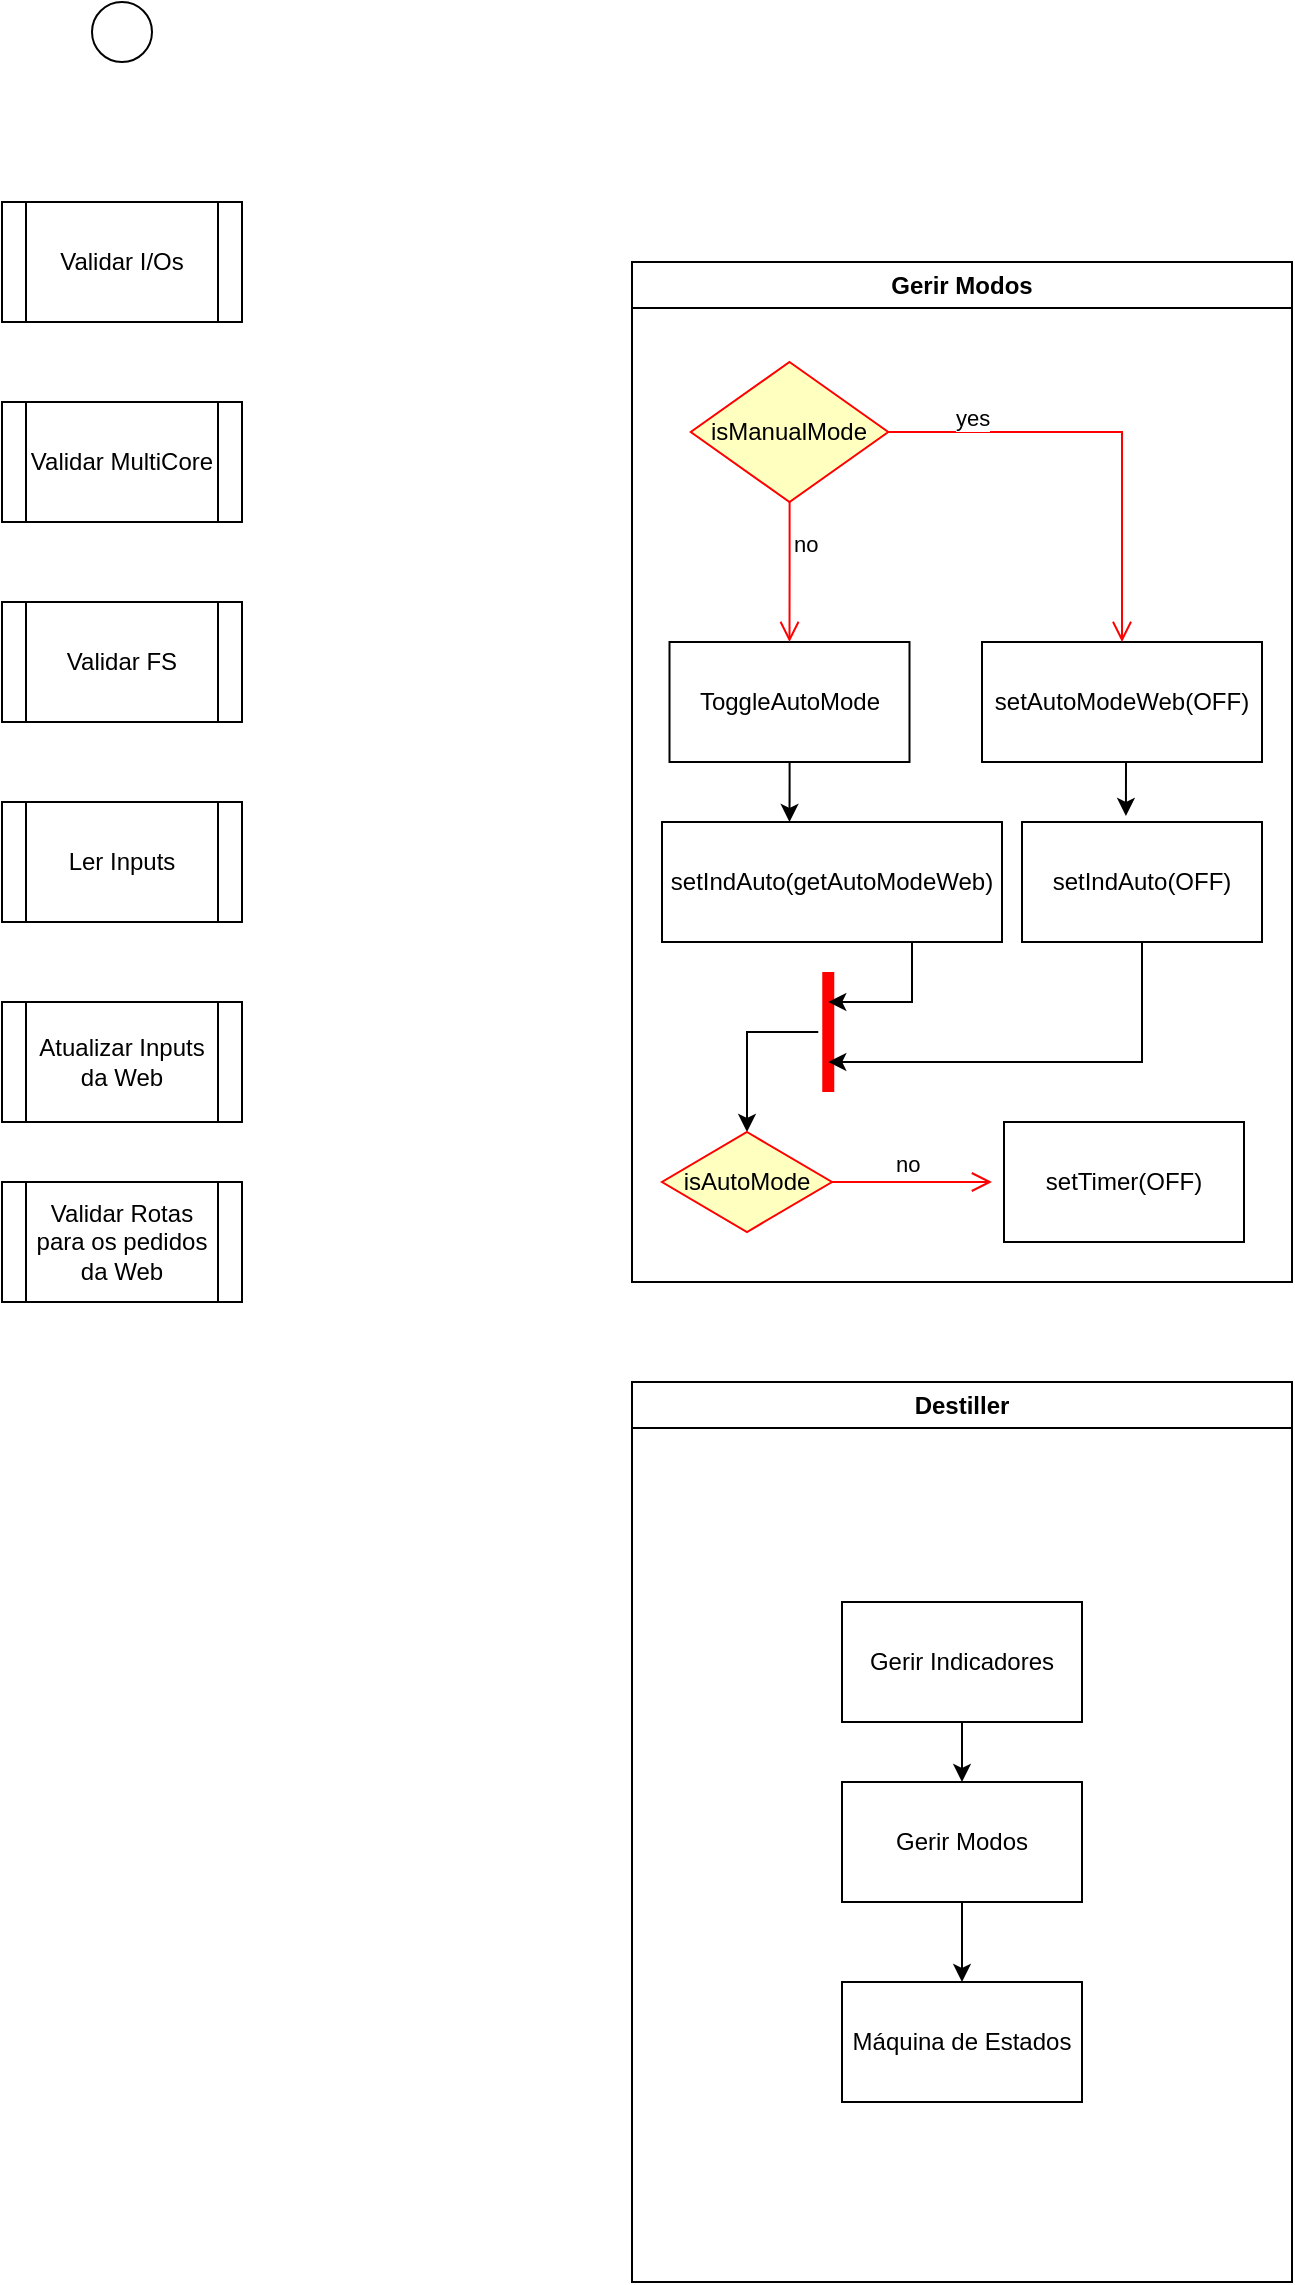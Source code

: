 <mxfile version="24.7.5">
  <diagram name="Página-1" id="likM_Zx0xi8ce1BpOYYx">
    <mxGraphModel dx="1434" dy="844" grid="1" gridSize="10" guides="1" tooltips="1" connect="1" arrows="1" fold="1" page="1" pageScale="1" pageWidth="827" pageHeight="1169" math="0" shadow="0">
      <root>
        <mxCell id="0" />
        <mxCell id="1" parent="0" />
        <mxCell id="CnbaMy-7QA9IRP3xKi6g-1" value="" style="ellipse;whiteSpace=wrap;html=1;" parent="1" vertex="1">
          <mxGeometry x="70" y="100" width="30" height="30" as="geometry" />
        </mxCell>
        <mxCell id="CnbaMy-7QA9IRP3xKi6g-2" value="Validar I/Os" style="shape=process;whiteSpace=wrap;html=1;backgroundOutline=1;" parent="1" vertex="1">
          <mxGeometry x="25" y="200" width="120" height="60" as="geometry" />
        </mxCell>
        <mxCell id="CnbaMy-7QA9IRP3xKi6g-3" value="Validar MultiCore" style="shape=process;whiteSpace=wrap;html=1;backgroundOutline=1;" parent="1" vertex="1">
          <mxGeometry x="25" y="300" width="120" height="60" as="geometry" />
        </mxCell>
        <mxCell id="CnbaMy-7QA9IRP3xKi6g-4" value="Atualizar Inputs da Web" style="shape=process;whiteSpace=wrap;html=1;backgroundOutline=1;" parent="1" vertex="1">
          <mxGeometry x="25" y="600" width="120" height="60" as="geometry" />
        </mxCell>
        <mxCell id="CnbaMy-7QA9IRP3xKi6g-5" value="Ler Inputs" style="shape=process;whiteSpace=wrap;html=1;backgroundOutline=1;" parent="1" vertex="1">
          <mxGeometry x="25" y="500" width="120" height="60" as="geometry" />
        </mxCell>
        <mxCell id="CnbaMy-7QA9IRP3xKi6g-6" value="Validar FS" style="shape=process;whiteSpace=wrap;html=1;backgroundOutline=1;" parent="1" vertex="1">
          <mxGeometry x="25" y="400" width="120" height="60" as="geometry" />
        </mxCell>
        <mxCell id="CnbaMy-7QA9IRP3xKi6g-7" value="Validar Rotas para os pedidos da Web" style="shape=process;whiteSpace=wrap;html=1;backgroundOutline=1;" parent="1" vertex="1">
          <mxGeometry x="25" y="690" width="120" height="60" as="geometry" />
        </mxCell>
        <mxCell id="fGqxRoDkHyo_lbZ63nAY-1" value="Gerir Modos" style="swimlane;whiteSpace=wrap;html=1;" parent="1" vertex="1">
          <mxGeometry x="340" y="230" width="330" height="510" as="geometry" />
        </mxCell>
        <mxCell id="fGqxRoDkHyo_lbZ63nAY-2" value="ToggleAutoMode" style="rounded=0;whiteSpace=wrap;html=1;" parent="fGqxRoDkHyo_lbZ63nAY-1" vertex="1">
          <mxGeometry x="18.75" y="190" width="120" height="60" as="geometry" />
        </mxCell>
        <mxCell id="fGqxRoDkHyo_lbZ63nAY-3" value="setIndAuto(getAutoModeWeb)" style="rounded=0;whiteSpace=wrap;html=1;" parent="fGqxRoDkHyo_lbZ63nAY-1" vertex="1">
          <mxGeometry x="15" y="280" width="170" height="60" as="geometry" />
        </mxCell>
        <mxCell id="fGqxRoDkHyo_lbZ63nAY-4" value="setIndAuto(OFF)" style="rounded=0;whiteSpace=wrap;html=1;" parent="fGqxRoDkHyo_lbZ63nAY-1" vertex="1">
          <mxGeometry x="195" y="280" width="120" height="60" as="geometry" />
        </mxCell>
        <mxCell id="fGqxRoDkHyo_lbZ63nAY-5" value="setAutoModeWeb(OFF)" style="rounded=0;whiteSpace=wrap;html=1;" parent="fGqxRoDkHyo_lbZ63nAY-1" vertex="1">
          <mxGeometry x="175" y="190" width="140" height="60" as="geometry" />
        </mxCell>
        <mxCell id="fGqxRoDkHyo_lbZ63nAY-6" style="edgeStyle=orthogonalEdgeStyle;rounded=0;orthogonalLoop=1;jettySize=auto;html=1;exitX=0.5;exitY=1;exitDx=0;exitDy=0;entryX=0.433;entryY=-0.05;entryDx=0;entryDy=0;entryPerimeter=0;" parent="fGqxRoDkHyo_lbZ63nAY-1" source="fGqxRoDkHyo_lbZ63nAY-5" target="fGqxRoDkHyo_lbZ63nAY-4" edge="1">
          <mxGeometry relative="1" as="geometry" />
        </mxCell>
        <mxCell id="fGqxRoDkHyo_lbZ63nAY-7" value="setTimer(OFF)" style="rounded=0;whiteSpace=wrap;html=1;" parent="fGqxRoDkHyo_lbZ63nAY-1" vertex="1">
          <mxGeometry x="186" y="430" width="120" height="60" as="geometry" />
        </mxCell>
        <mxCell id="fGqxRoDkHyo_lbZ63nAY-8" style="edgeStyle=orthogonalEdgeStyle;rounded=0;orthogonalLoop=1;jettySize=auto;html=1;entryX=0.5;entryY=0;entryDx=0;entryDy=0;" parent="fGqxRoDkHyo_lbZ63nAY-1" source="fGqxRoDkHyo_lbZ63nAY-9" target="fGqxRoDkHyo_lbZ63nAY-16" edge="1">
          <mxGeometry relative="1" as="geometry">
            <mxPoint x="60.0" y="420" as="targetPoint" />
            <Array as="points">
              <mxPoint x="57" y="385" />
            </Array>
          </mxGeometry>
        </mxCell>
        <mxCell id="fGqxRoDkHyo_lbZ63nAY-9" value="" style="shape=line;html=1;strokeWidth=6;strokeColor=#ff0000;rotation=90;" parent="fGqxRoDkHyo_lbZ63nAY-1" vertex="1">
          <mxGeometry x="68.13" y="380" width="60" height="10" as="geometry" />
        </mxCell>
        <mxCell id="fGqxRoDkHyo_lbZ63nAY-10" style="edgeStyle=orthogonalEdgeStyle;rounded=0;orthogonalLoop=1;jettySize=auto;html=1;entryX=0.75;entryY=0.5;entryDx=0;entryDy=0;entryPerimeter=0;" parent="fGqxRoDkHyo_lbZ63nAY-1" source="fGqxRoDkHyo_lbZ63nAY-4" target="fGqxRoDkHyo_lbZ63nAY-9" edge="1">
          <mxGeometry relative="1" as="geometry">
            <Array as="points">
              <mxPoint x="255" y="400" />
            </Array>
          </mxGeometry>
        </mxCell>
        <mxCell id="fGqxRoDkHyo_lbZ63nAY-11" style="edgeStyle=orthogonalEdgeStyle;rounded=0;orthogonalLoop=1;jettySize=auto;html=1;entryX=0.25;entryY=0.5;entryDx=0;entryDy=0;entryPerimeter=0;exitX=0.75;exitY=1;exitDx=0;exitDy=0;" parent="fGqxRoDkHyo_lbZ63nAY-1" source="fGqxRoDkHyo_lbZ63nAY-3" target="fGqxRoDkHyo_lbZ63nAY-9" edge="1">
          <mxGeometry relative="1" as="geometry">
            <Array as="points">
              <mxPoint x="140" y="340" />
              <mxPoint x="140" y="370" />
            </Array>
          </mxGeometry>
        </mxCell>
        <mxCell id="fGqxRoDkHyo_lbZ63nAY-12" value="isManualMode" style="rhombus;whiteSpace=wrap;html=1;fontColor=#000000;fillColor=#ffffc0;strokeColor=#ff0000;" parent="fGqxRoDkHyo_lbZ63nAY-1" vertex="1">
          <mxGeometry x="29.38" y="50" width="98.75" height="70" as="geometry" />
        </mxCell>
        <mxCell id="fGqxRoDkHyo_lbZ63nAY-13" value="no" style="edgeStyle=orthogonalEdgeStyle;html=1;align=left;verticalAlign=bottom;endArrow=open;endSize=8;strokeColor=#ff0000;rounded=0;entryX=0.5;entryY=0;entryDx=0;entryDy=0;" parent="fGqxRoDkHyo_lbZ63nAY-1" source="fGqxRoDkHyo_lbZ63nAY-12" target="fGqxRoDkHyo_lbZ63nAY-2" edge="1">
          <mxGeometry x="-0.143" relative="1" as="geometry">
            <mxPoint x="-10" y="90" as="targetPoint" />
            <mxPoint as="offset" />
          </mxGeometry>
        </mxCell>
        <mxCell id="fGqxRoDkHyo_lbZ63nAY-14" value="yes" style="edgeStyle=orthogonalEdgeStyle;html=1;align=left;verticalAlign=top;endArrow=open;endSize=8;strokeColor=#ff0000;rounded=0;entryX=0.5;entryY=0;entryDx=0;entryDy=0;" parent="fGqxRoDkHyo_lbZ63nAY-1" source="fGqxRoDkHyo_lbZ63nAY-12" target="fGqxRoDkHyo_lbZ63nAY-5" edge="1">
          <mxGeometry x="-0.71" y="20" relative="1" as="geometry">
            <mxPoint x="-150" y="170" as="targetPoint" />
            <mxPoint as="offset" />
          </mxGeometry>
        </mxCell>
        <mxCell id="fGqxRoDkHyo_lbZ63nAY-15" style="edgeStyle=orthogonalEdgeStyle;rounded=0;orthogonalLoop=1;jettySize=auto;html=1;entryX=0.375;entryY=0;entryDx=0;entryDy=0;entryPerimeter=0;" parent="fGqxRoDkHyo_lbZ63nAY-1" source="fGqxRoDkHyo_lbZ63nAY-2" target="fGqxRoDkHyo_lbZ63nAY-3" edge="1">
          <mxGeometry relative="1" as="geometry" />
        </mxCell>
        <mxCell id="fGqxRoDkHyo_lbZ63nAY-16" value="isAutoMode" style="rhombus;whiteSpace=wrap;html=1;fontColor=#000000;fillColor=#ffffc0;strokeColor=#ff0000;" parent="fGqxRoDkHyo_lbZ63nAY-1" vertex="1">
          <mxGeometry x="15" y="435" width="85" height="50" as="geometry" />
        </mxCell>
        <mxCell id="fGqxRoDkHyo_lbZ63nAY-17" value="no" style="edgeStyle=orthogonalEdgeStyle;html=1;align=left;verticalAlign=bottom;endArrow=open;endSize=8;strokeColor=#ff0000;rounded=0;" parent="fGqxRoDkHyo_lbZ63nAY-1" source="fGqxRoDkHyo_lbZ63nAY-16" edge="1">
          <mxGeometry x="-0.255" relative="1" as="geometry">
            <mxPoint x="180" y="460" as="targetPoint" />
            <mxPoint as="offset" />
          </mxGeometry>
        </mxCell>
        <mxCell id="NVlr--NbyBuKjOeKCAQg-1" value="Destiller" style="swimlane;whiteSpace=wrap;html=1;" vertex="1" parent="1">
          <mxGeometry x="340" y="790" width="330" height="450" as="geometry" />
        </mxCell>
        <mxCell id="NVlr--NbyBuKjOeKCAQg-2" style="edgeStyle=orthogonalEdgeStyle;rounded=0;orthogonalLoop=1;jettySize=auto;html=1;exitX=0.5;exitY=1;exitDx=0;exitDy=0;entryX=0.5;entryY=0;entryDx=0;entryDy=0;" edge="1" parent="NVlr--NbyBuKjOeKCAQg-1" source="NVlr--NbyBuKjOeKCAQg-3" target="NVlr--NbyBuKjOeKCAQg-5">
          <mxGeometry relative="1" as="geometry" />
        </mxCell>
        <mxCell id="NVlr--NbyBuKjOeKCAQg-3" value="Gerir Indicadores" style="rounded=0;whiteSpace=wrap;html=1;" vertex="1" parent="NVlr--NbyBuKjOeKCAQg-1">
          <mxGeometry x="105" y="110" width="120" height="60" as="geometry" />
        </mxCell>
        <mxCell id="NVlr--NbyBuKjOeKCAQg-4" style="edgeStyle=orthogonalEdgeStyle;rounded=0;orthogonalLoop=1;jettySize=auto;html=1;exitX=0.5;exitY=1;exitDx=0;exitDy=0;entryX=0.5;entryY=0;entryDx=0;entryDy=0;" edge="1" parent="NVlr--NbyBuKjOeKCAQg-1" source="NVlr--NbyBuKjOeKCAQg-5" target="NVlr--NbyBuKjOeKCAQg-6">
          <mxGeometry relative="1" as="geometry" />
        </mxCell>
        <mxCell id="NVlr--NbyBuKjOeKCAQg-5" value="Gerir Modos" style="rounded=0;whiteSpace=wrap;html=1;" vertex="1" parent="NVlr--NbyBuKjOeKCAQg-1">
          <mxGeometry x="105" y="200" width="120" height="60" as="geometry" />
        </mxCell>
        <mxCell id="NVlr--NbyBuKjOeKCAQg-6" value="Máquina de Estados" style="rounded=0;whiteSpace=wrap;html=1;" vertex="1" parent="NVlr--NbyBuKjOeKCAQg-1">
          <mxGeometry x="105" y="300" width="120" height="60" as="geometry" />
        </mxCell>
      </root>
    </mxGraphModel>
  </diagram>
</mxfile>
